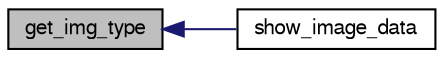 digraph "get_img_type"
{
  edge [fontname="FreeSans",fontsize="10",labelfontname="FreeSans",labelfontsize="10"];
  node [fontname="FreeSans",fontsize="10",shape=record];
  rankdir="LR";
  Node1 [label="get_img_type",height=0.2,width=0.4,color="black", fillcolor="grey75", style="filled", fontcolor="black"];
  Node1 -> Node2 [dir="back",color="midnightblue",fontsize="10",style="solid",fontname="FreeSans"];
  Node2 [label="show_image_data",height=0.2,width=0.4,color="black", fillcolor="white", style="filled",URL="$wedgebug_8c.html#abc4e4b248880a97e1c623cf385982fbb"];
}
